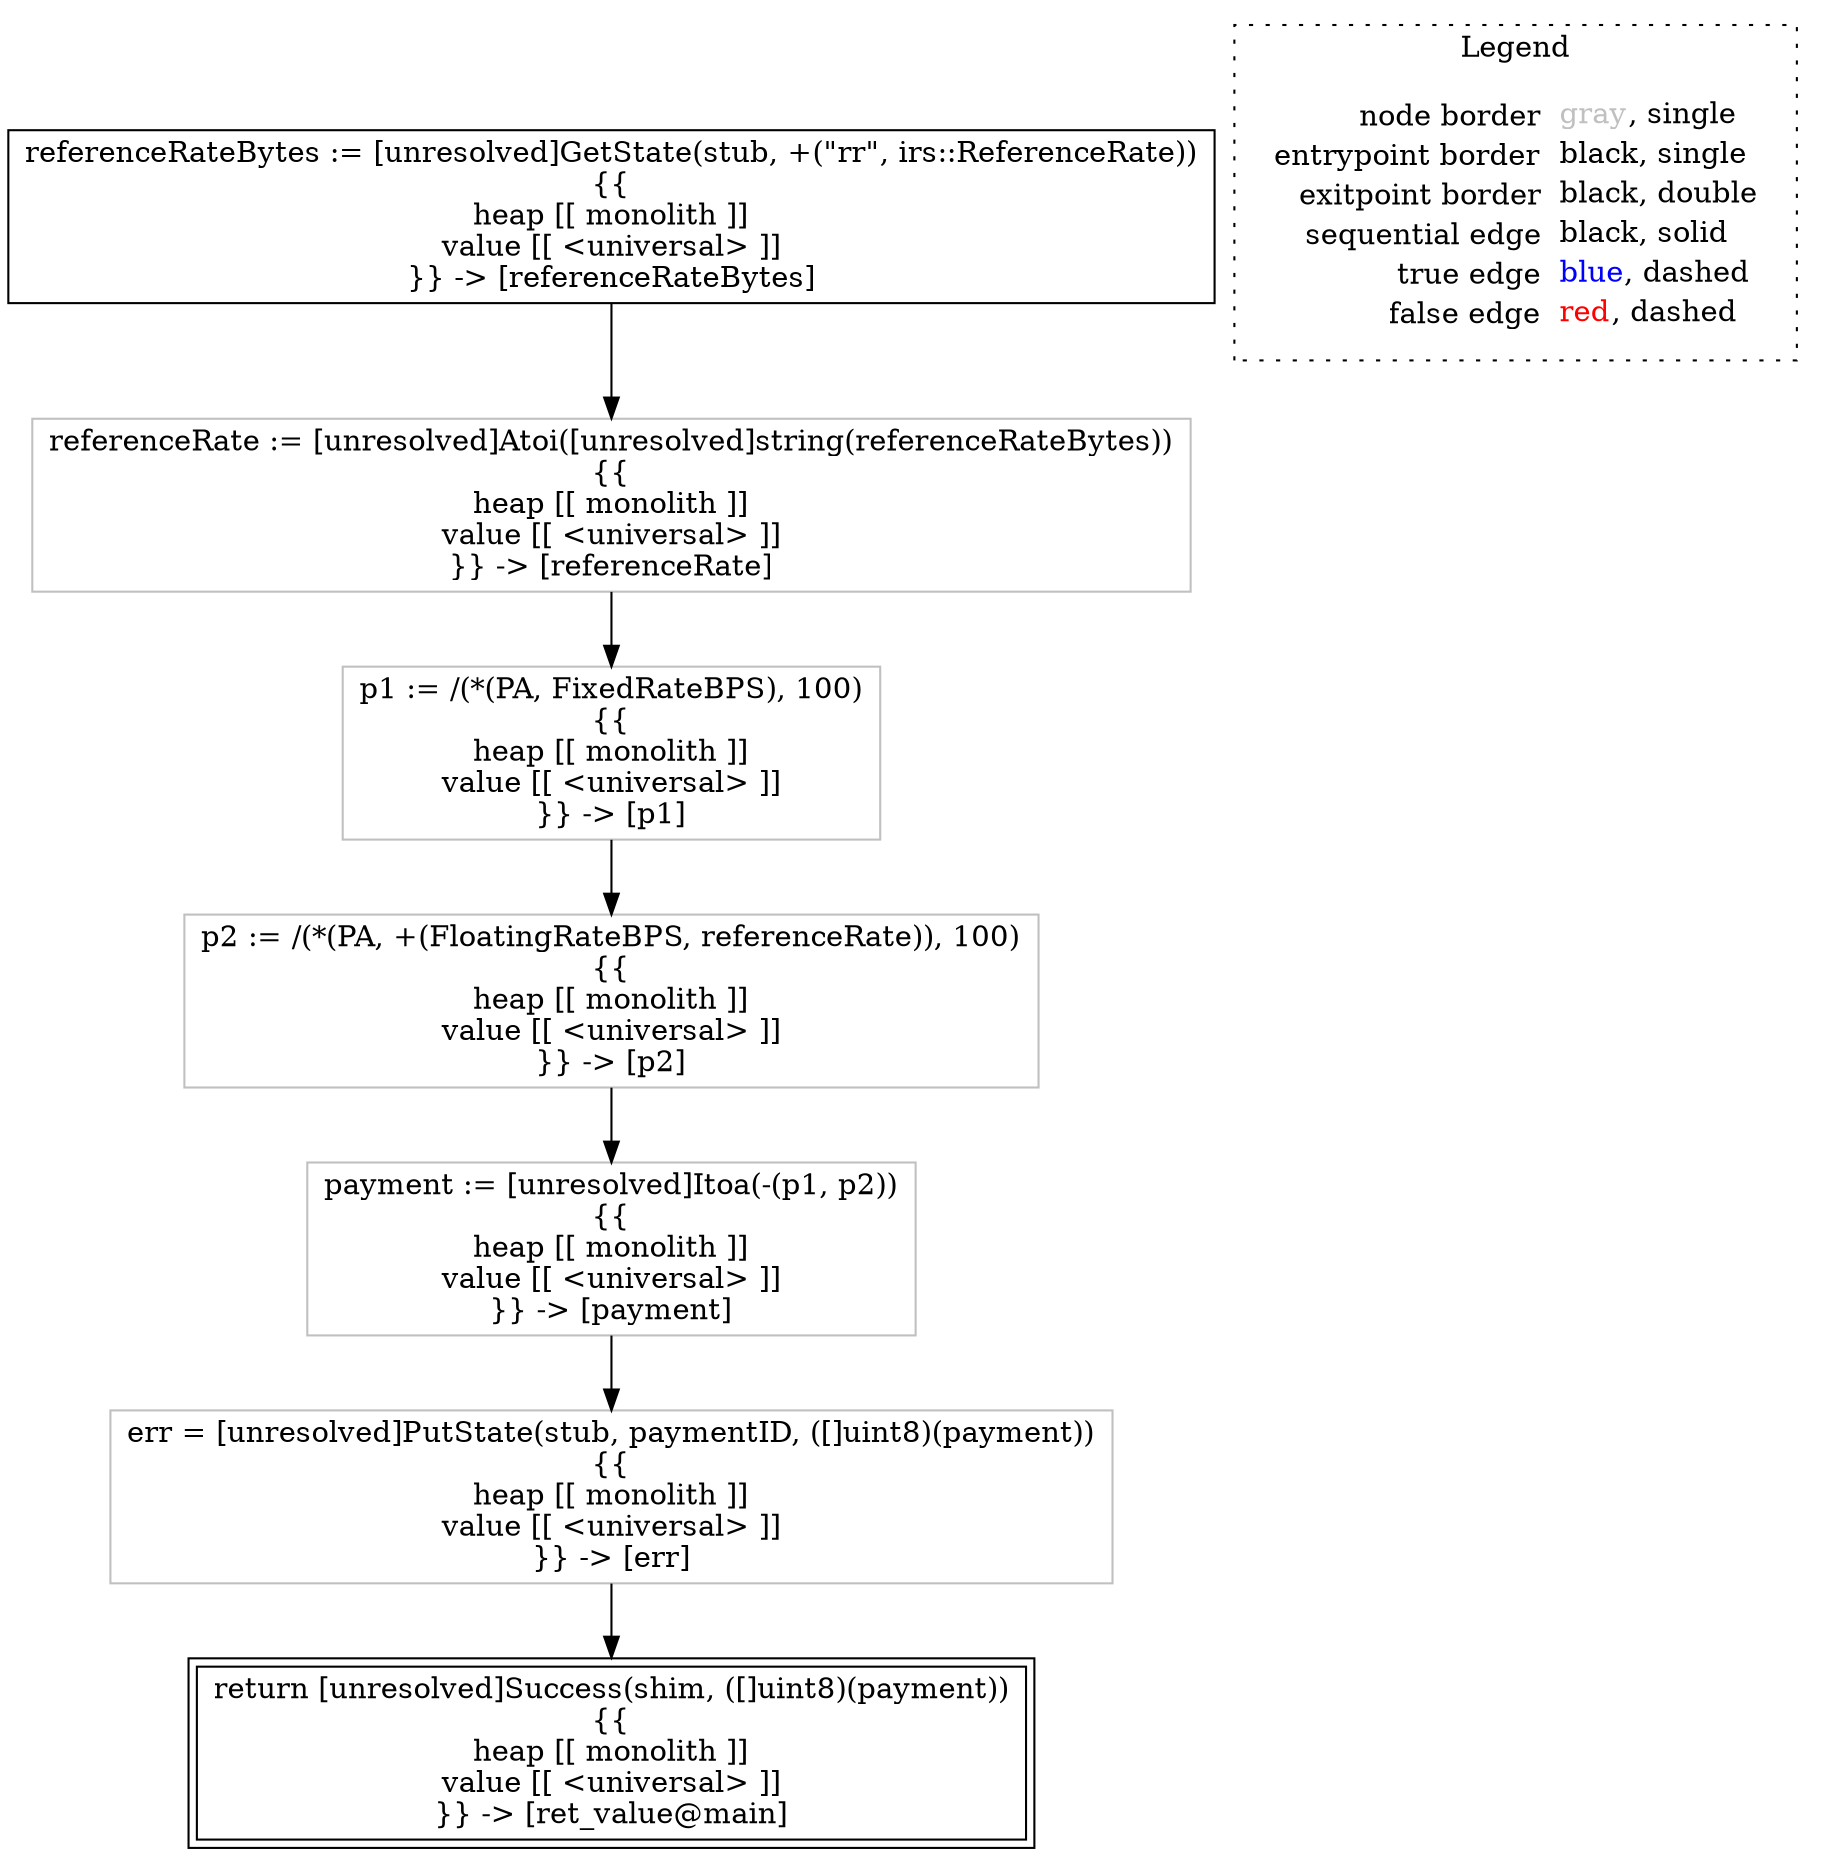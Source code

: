 digraph {
	"node0" [shape="rect",color="black",label=<referenceRateBytes := [unresolved]GetState(stub, +(&quot;rr&quot;, irs::ReferenceRate))<BR/>{{<BR/>heap [[ monolith ]]<BR/>value [[ &lt;universal&gt; ]]<BR/>}} -&gt; [referenceRateBytes]>];
	"node1" [shape="rect",color="gray",label=<p1 := /(*(PA, FixedRateBPS), 100)<BR/>{{<BR/>heap [[ monolith ]]<BR/>value [[ &lt;universal&gt; ]]<BR/>}} -&gt; [p1]>];
	"node2" [shape="rect",color="gray",label=<referenceRate := [unresolved]Atoi([unresolved]string(referenceRateBytes))<BR/>{{<BR/>heap [[ monolith ]]<BR/>value [[ &lt;universal&gt; ]]<BR/>}} -&gt; [referenceRate]>];
	"node3" [shape="rect",color="gray",label=<p2 := /(*(PA, +(FloatingRateBPS, referenceRate)), 100)<BR/>{{<BR/>heap [[ monolith ]]<BR/>value [[ &lt;universal&gt; ]]<BR/>}} -&gt; [p2]>];
	"node4" [shape="rect",color="black",peripheries="2",label=<return [unresolved]Success(shim, ([]uint8)(payment))<BR/>{{<BR/>heap [[ monolith ]]<BR/>value [[ &lt;universal&gt; ]]<BR/>}} -&gt; [ret_value@main]>];
	"node5" [shape="rect",color="gray",label=<err = [unresolved]PutState(stub, paymentID, ([]uint8)(payment))<BR/>{{<BR/>heap [[ monolith ]]<BR/>value [[ &lt;universal&gt; ]]<BR/>}} -&gt; [err]>];
	"node6" [shape="rect",color="gray",label=<payment := [unresolved]Itoa(-(p1, p2))<BR/>{{<BR/>heap [[ monolith ]]<BR/>value [[ &lt;universal&gt; ]]<BR/>}} -&gt; [payment]>];
	"node1" -> "node3" [color="black"];
	"node2" -> "node1" [color="black"];
	"node3" -> "node6" [color="black"];
	"node5" -> "node4" [color="black"];
	"node0" -> "node2" [color="black"];
	"node6" -> "node5" [color="black"];
subgraph cluster_legend {
	label="Legend";
	style=dotted;
	node [shape=plaintext];
	"legend" [label=<<table border="0" cellpadding="2" cellspacing="0" cellborder="0"><tr><td align="right">node border&nbsp;</td><td align="left"><font color="gray">gray</font>, single</td></tr><tr><td align="right">entrypoint border&nbsp;</td><td align="left"><font color="black">black</font>, single</td></tr><tr><td align="right">exitpoint border&nbsp;</td><td align="left"><font color="black">black</font>, double</td></tr><tr><td align="right">sequential edge&nbsp;</td><td align="left"><font color="black">black</font>, solid</td></tr><tr><td align="right">true edge&nbsp;</td><td align="left"><font color="blue">blue</font>, dashed</td></tr><tr><td align="right">false edge&nbsp;</td><td align="left"><font color="red">red</font>, dashed</td></tr></table>>];
}

}
